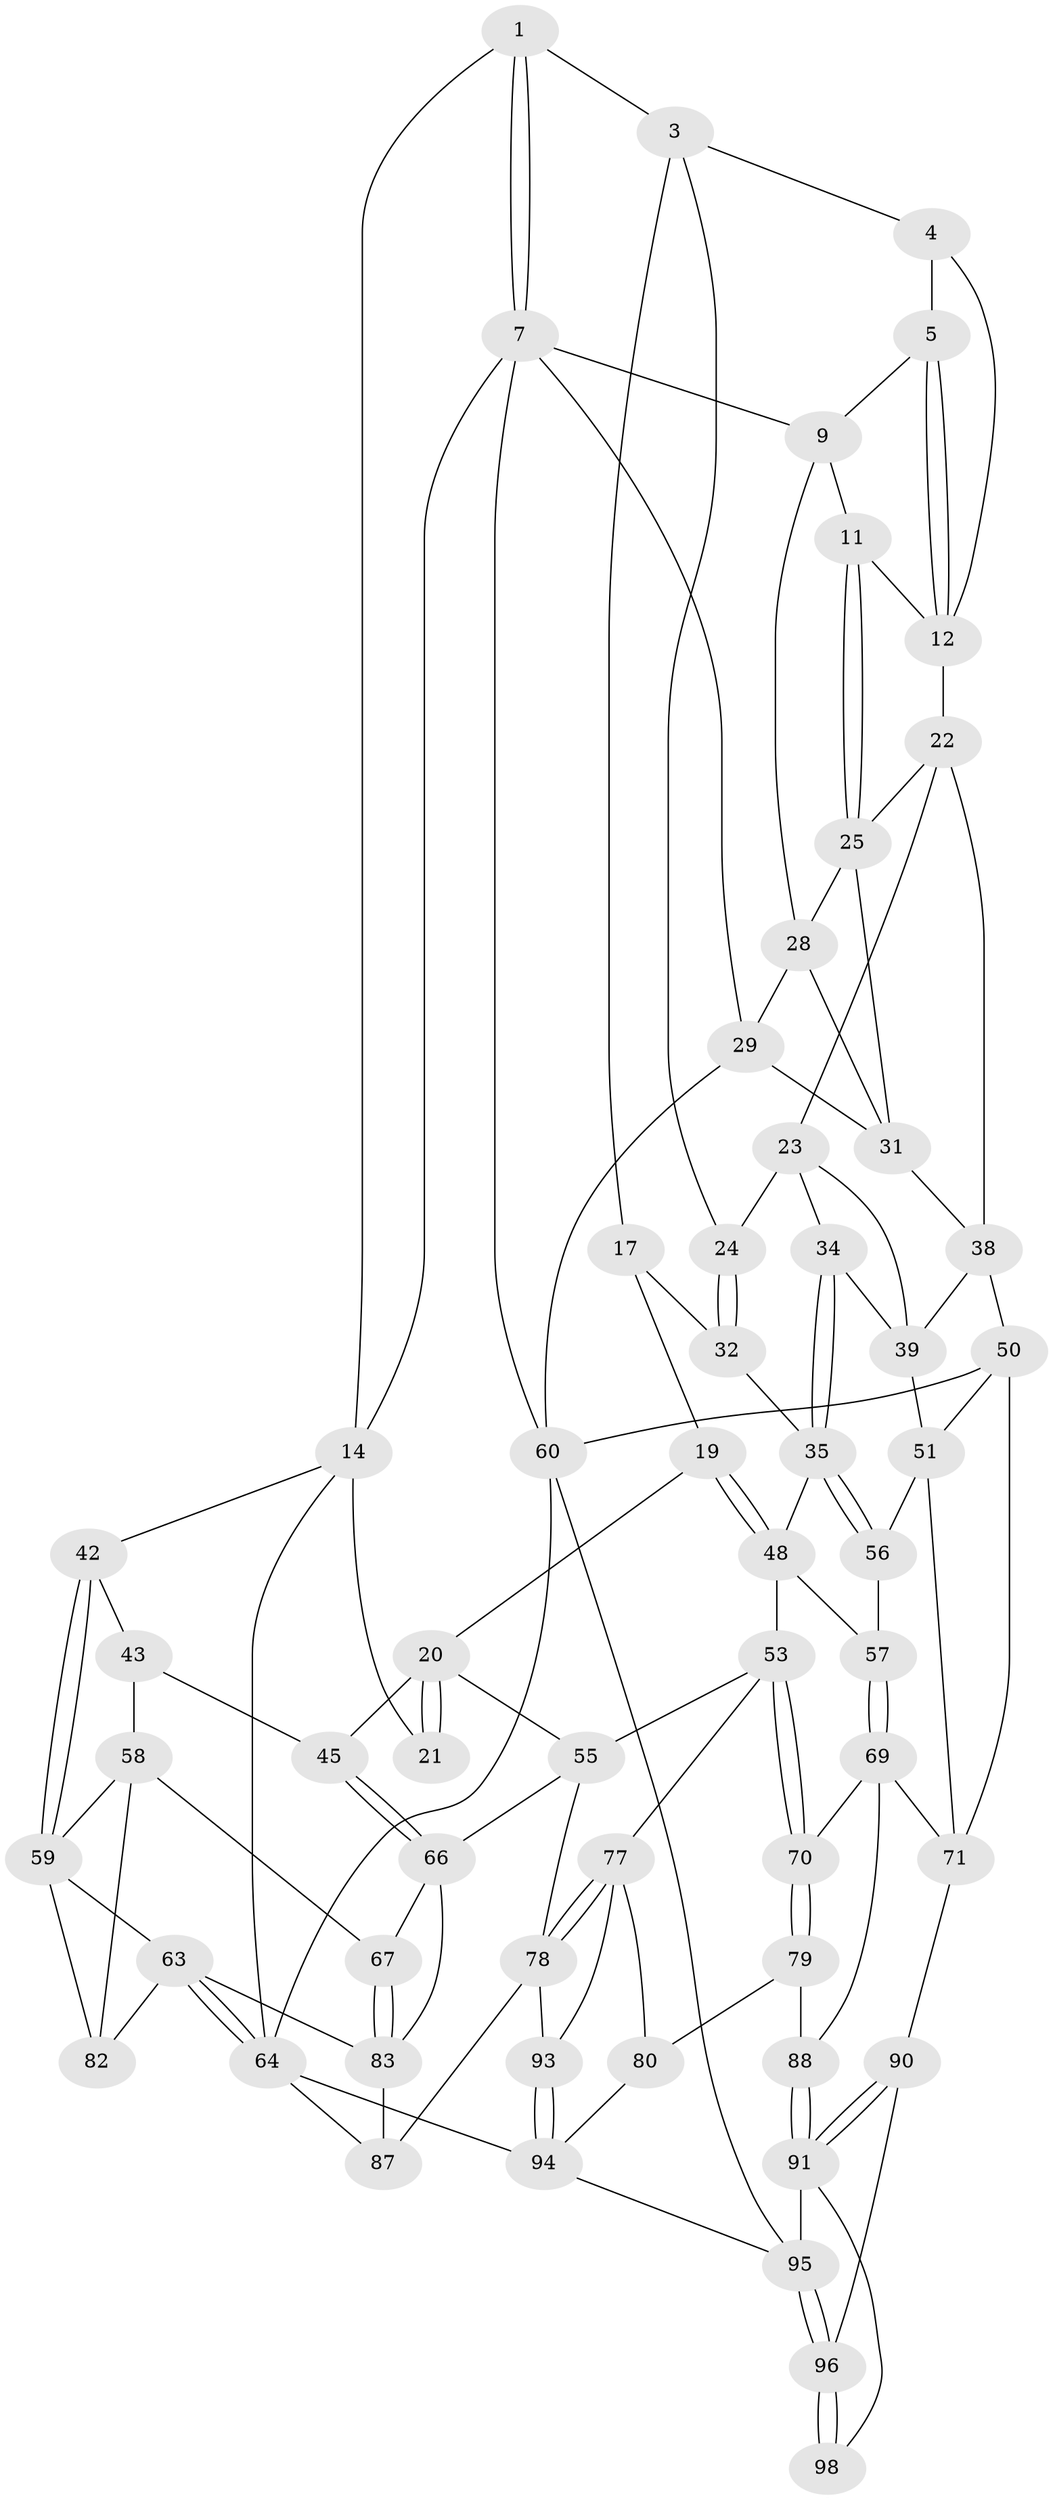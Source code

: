 // original degree distribution, {3: 0.029411764705882353, 4: 0.22549019607843138, 6: 0.22549019607843138, 5: 0.5196078431372549}
// Generated by graph-tools (version 1.1) at 2025/11/02/21/25 10:11:12]
// undirected, 60 vertices, 129 edges
graph export_dot {
graph [start="1"]
  node [color=gray90,style=filled];
  1 [pos="+0.8680925374459701+0",super="+2"];
  3 [pos="+0.5491797851666376+0.008938750757881095",super="+16"];
  4 [pos="+0.7154978648974697+0.08981045837521755"];
  5 [pos="+0.7833196756865605+0.0423340835549576",super="+6"];
  7 [pos="+1+0",super="+8"];
  9 [pos="+1+0.11170177619346487",super="+10"];
  11 [pos="+0.8705639191204596+0.14255338415722663"];
  12 [pos="+0.8571803148221471+0.14454512545835418",super="+13"];
  14 [pos="+0+0",super="+15"];
  17 [pos="+0.4925003300984066+0.24295382314475328",super="+18"];
  19 [pos="+0.38002498352158404+0.28982429962908973"];
  20 [pos="+0.36064706694019655+0.2879886577590102",super="+44"];
  21 [pos="+0.32406704808391273+0.23513312157859426"];
  22 [pos="+0.7503892199681732+0.2137931029358604",super="+27"];
  23 [pos="+0.6743957994626845+0.25905564618521504",super="+33"];
  24 [pos="+0.6683415249428784+0.2582443777013571"];
  25 [pos="+0.9047669559772228+0.18207984212245518",super="+26"];
  28 [pos="+0.920020931063142+0.18681246863679518",super="+30"];
  29 [pos="+1+0.3107976826207159",super="+40"];
  31 [pos="+0.8835585905029755+0.3095751112925814",super="+41"];
  32 [pos="+0.5858384557183488+0.32393527955150053",super="+37"];
  34 [pos="+0.6925621686728722+0.41078498865146224"];
  35 [pos="+0.6408570250605747+0.4459779829255517",super="+36"];
  38 [pos="+0.8300454530805884+0.34880854298422764",super="+47"];
  39 [pos="+0.8297101693967261+0.3490926967748414",super="+49"];
  42 [pos="+0+0"];
  43 [pos="+0.16997821261638327+0.29703455269560086",super="+46"];
  45 [pos="+0.23896020565238266+0.4846778252767155"];
  48 [pos="+0.5011892579120379+0.39913435387142043",super="+52"];
  50 [pos="+0.8625208033538687+0.5061307177295586",super="+61"];
  51 [pos="+0.8190407197360674+0.5228231525249382",super="+65"];
  53 [pos="+0.3968013746109317+0.5414442814515339",super="+54"];
  55 [pos="+0.3160246886685845+0.49166273742879923",super="+74"];
  56 [pos="+0.6244514964061266+0.4798109284029196"];
  57 [pos="+0.561353097539656+0.5088686308078388"];
  58 [pos="+0.08858020041620647+0.43174329163744124",super="+68"];
  59 [pos="+0+0.4186421738970069",super="+62"];
  60 [pos="+1+0.637359060510671",super="+76"];
  63 [pos="+0+1",super="+85"];
  64 [pos="+0+1",super="+92"];
  66 [pos="+0.20743128884108106+0.5510685087355799",super="+75"];
  67 [pos="+0.12120361299960467+0.6274579622457555"];
  69 [pos="+0.5804560128570652+0.6081718601872513",super="+72"];
  70 [pos="+0.5100257870140782+0.6877421307878049"];
  71 [pos="+0.7736937504409445+0.6286386713099923",super="+73"];
  77 [pos="+0.3349340347755827+0.7612227744701843",super="+81"];
  78 [pos="+0.32445825141299267+0.7553373513260065",super="+86"];
  79 [pos="+0.508418919897874+0.7287765430367384",super="+89"];
  80 [pos="+0.43149559777240404+0.7845781395889779",super="+100"];
  82 [pos="+0.0615268303114513+0.6295176992383225"];
  83 [pos="+0.15936977032050617+0.6913966886305376",super="+84"];
  87 [pos="+0.13417868306194217+0.7703941878939974"];
  88 [pos="+0.6923117464861888+0.7887661061815561"];
  90 [pos="+0.896932688264869+0.8038955149923386"];
  91 [pos="+0.7054519655423307+0.8022514255711902",super="+99"];
  93 [pos="+0.3054978628416852+0.9658925215424282"];
  94 [pos="+0.2745979648623396+1",super="+102"];
  95 [pos="+1+1",super="+101"];
  96 [pos="+0.9778114261381026+0.9906095472742096",super="+97"];
  98 [pos="+0.8199145779949762+0.898747927743452"];
  1 -- 7;
  1 -- 7;
  1 -- 3;
  1 -- 14;
  3 -- 4;
  3 -- 24;
  3 -- 17;
  4 -- 5;
  4 -- 12;
  5 -- 12;
  5 -- 12;
  5 -- 9;
  7 -- 14;
  7 -- 60;
  7 -- 9;
  7 -- 29;
  9 -- 28;
  9 -- 11;
  11 -- 12;
  11 -- 25;
  11 -- 25;
  12 -- 22;
  14 -- 42;
  14 -- 64;
  14 -- 21;
  17 -- 32 [weight=2];
  17 -- 19;
  19 -- 20;
  19 -- 48;
  19 -- 48;
  20 -- 21;
  20 -- 21;
  20 -- 45;
  20 -- 55;
  22 -- 23;
  22 -- 38;
  22 -- 25;
  23 -- 24;
  23 -- 34;
  23 -- 39;
  24 -- 32;
  24 -- 32;
  25 -- 28;
  25 -- 31;
  28 -- 29;
  28 -- 31;
  29 -- 60;
  29 -- 31;
  31 -- 38;
  32 -- 35;
  34 -- 35;
  34 -- 35;
  34 -- 39;
  35 -- 56;
  35 -- 56;
  35 -- 48;
  38 -- 39;
  38 -- 50;
  39 -- 51;
  42 -- 43;
  42 -- 59;
  42 -- 59;
  43 -- 58;
  43 -- 45;
  45 -- 66;
  45 -- 66;
  48 -- 57;
  48 -- 53;
  50 -- 51;
  50 -- 60;
  50 -- 71;
  51 -- 56;
  51 -- 71;
  53 -- 70;
  53 -- 70;
  53 -- 77;
  53 -- 55;
  55 -- 78;
  55 -- 66;
  56 -- 57;
  57 -- 69;
  57 -- 69;
  58 -- 59;
  58 -- 67;
  58 -- 82;
  59 -- 82;
  59 -- 63;
  60 -- 64;
  60 -- 95;
  63 -- 64;
  63 -- 64;
  63 -- 82;
  63 -- 83;
  64 -- 94;
  64 -- 87;
  66 -- 67;
  66 -- 83;
  67 -- 83;
  67 -- 83;
  69 -- 70;
  69 -- 88;
  69 -- 71;
  70 -- 79;
  70 -- 79;
  71 -- 90;
  77 -- 78;
  77 -- 78;
  77 -- 80;
  77 -- 93;
  78 -- 93;
  78 -- 87;
  79 -- 80 [weight=2];
  79 -- 88;
  80 -- 94;
  83 -- 87;
  88 -- 91;
  88 -- 91;
  90 -- 91;
  90 -- 91;
  90 -- 96;
  91 -- 98;
  91 -- 95;
  93 -- 94;
  93 -- 94;
  94 -- 95;
  95 -- 96;
  95 -- 96;
  96 -- 98 [weight=2];
  96 -- 98;
}
